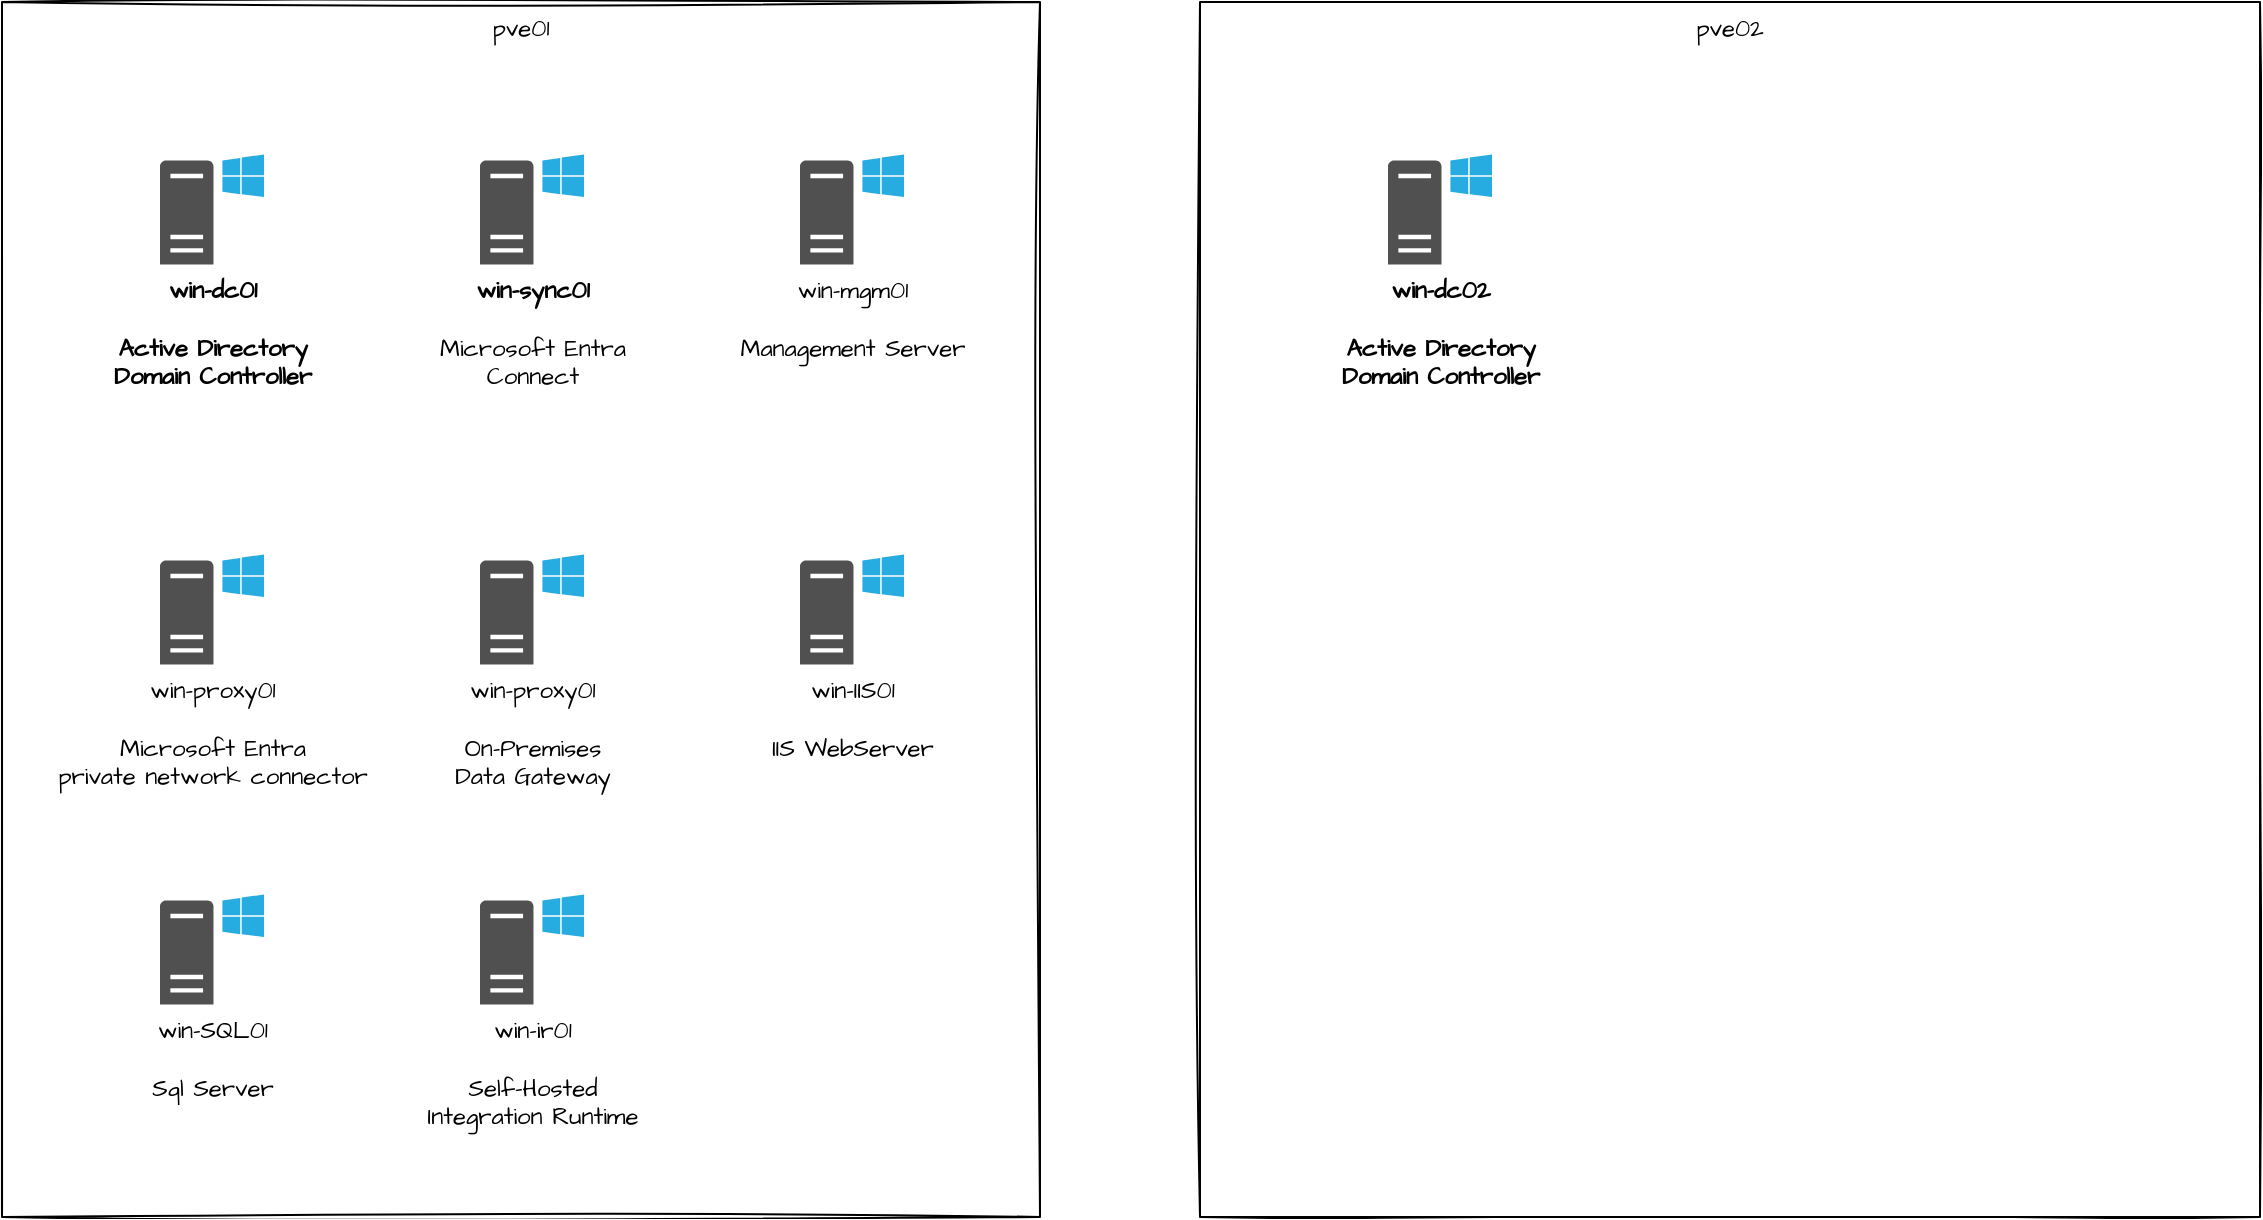<mxfile version="24.7.5">
  <diagram name="Page-1" id="u3EpvIthAehM37_VrRFz">
    <mxGraphModel dx="1493" dy="843" grid="1" gridSize="10" guides="1" tooltips="1" connect="1" arrows="1" fold="1" page="1" pageScale="1" pageWidth="1600" pageHeight="900" math="0" shadow="0">
      <root>
        <mxCell id="0" />
        <mxCell id="1" parent="0" />
        <mxCell id="hyYmvBo7X2e-KYtkuGj9-2" value="pve02" style="rounded=0;whiteSpace=wrap;html=1;sketch=1;hachureGap=4;jiggle=2;curveFitting=1;fontFamily=Architects Daughter;fontSource=https%3A%2F%2Ffonts.googleapis.com%2Fcss%3Ffamily%3DArchitects%2BDaughter;verticalAlign=top;" parent="1" vertex="1">
          <mxGeometry x="834" y="146" width="530" height="607.5" as="geometry" />
        </mxCell>
        <mxCell id="hyYmvBo7X2e-KYtkuGj9-1" value="pve01" style="rounded=0;whiteSpace=wrap;html=1;sketch=1;hachureGap=4;jiggle=2;curveFitting=1;fontFamily=Architects Daughter;fontSource=https%3A%2F%2Ffonts.googleapis.com%2Fcss%3Ffamily%3DArchitects%2BDaughter;verticalAlign=top;" parent="1" vertex="1">
          <mxGeometry x="235" y="146" width="519" height="607.5" as="geometry" />
        </mxCell>
        <mxCell id="2afv2n0QNjhBNBNMFZkI-1" value="&lt;b&gt;win-dc01&lt;br&gt;&lt;/b&gt;&lt;br&gt;&lt;b&gt;Active Directory &lt;br&gt;Domain Controller&lt;/b&gt;" style="sketch=0;pointerEvents=1;shadow=0;dashed=0;html=1;strokeColor=none;fillColor=#505050;labelPosition=center;verticalLabelPosition=bottom;verticalAlign=top;outlineConnect=0;align=center;shape=mxgraph.office.servers.windows_server;hachureGap=4;jiggle=2;curveFitting=1;fontFamily=Architects Daughter;fontSource=https%3A%2F%2Ffonts.googleapis.com%2Fcss%3Ffamily%3DArchitects%2BDaughter;" parent="1" vertex="1">
          <mxGeometry x="314" y="222.25" width="52" height="55" as="geometry" />
        </mxCell>
        <mxCell id="PuFVsdW1NZlVg10Oj2nZ-7" value="win-proxy01&lt;br&gt;&lt;br&gt;Microsoft Entra &lt;br&gt;private network connector" style="sketch=0;pointerEvents=1;shadow=0;dashed=0;html=1;strokeColor=none;fillColor=#505050;labelPosition=center;verticalLabelPosition=bottom;verticalAlign=top;outlineConnect=0;align=center;shape=mxgraph.office.servers.windows_server;hachureGap=4;jiggle=2;curveFitting=1;fontFamily=Architects Daughter;fontSource=https%3A%2F%2Ffonts.googleapis.com%2Fcss%3Ffamily%3DArchitects%2BDaughter;" parent="1" vertex="1">
          <mxGeometry x="314" y="422.25" width="52" height="55" as="geometry" />
        </mxCell>
        <mxCell id="PuFVsdW1NZlVg10Oj2nZ-8" value="&lt;div&gt;win-proxy01&lt;/div&gt;&lt;div&gt;&lt;br&gt;&lt;/div&gt;On-Premises &lt;br&gt;Data Gateway" style="sketch=0;pointerEvents=1;shadow=0;dashed=0;html=1;strokeColor=none;fillColor=#505050;labelPosition=center;verticalLabelPosition=bottom;verticalAlign=top;outlineConnect=0;align=center;shape=mxgraph.office.servers.windows_server;hachureGap=4;jiggle=2;curveFitting=1;fontFamily=Architects Daughter;fontSource=https%3A%2F%2Ffonts.googleapis.com%2Fcss%3Ffamily%3DArchitects%2BDaughter;" parent="1" vertex="1">
          <mxGeometry x="474" y="422.25" width="52" height="55" as="geometry" />
        </mxCell>
        <mxCell id="PuFVsdW1NZlVg10Oj2nZ-9" value="win-mgm01&lt;br&gt;&lt;br&gt;Management Server" style="sketch=0;pointerEvents=1;shadow=0;dashed=0;html=1;strokeColor=none;fillColor=#505050;labelPosition=center;verticalLabelPosition=bottom;verticalAlign=top;outlineConnect=0;align=center;shape=mxgraph.office.servers.windows_server;hachureGap=4;jiggle=2;curveFitting=1;fontFamily=Architects Daughter;fontSource=https%3A%2F%2Ffonts.googleapis.com%2Fcss%3Ffamily%3DArchitects%2BDaughter;" parent="1" vertex="1">
          <mxGeometry x="634" y="222.25" width="52" height="55" as="geometry" />
        </mxCell>
        <mxCell id="PuFVsdW1NZlVg10Oj2nZ-12" value="&lt;b&gt;win-sync01&lt;br&gt;&lt;/b&gt;&lt;div&gt;&lt;b&gt;&lt;br&gt;&lt;/b&gt;Microsoft Entra &lt;br&gt;Connect&lt;br&gt;&lt;/div&gt;" style="sketch=0;pointerEvents=1;shadow=0;dashed=0;html=1;strokeColor=none;fillColor=#505050;labelPosition=center;verticalLabelPosition=bottom;verticalAlign=top;outlineConnect=0;align=center;shape=mxgraph.office.servers.windows_server;hachureGap=4;jiggle=2;curveFitting=1;fontFamily=Architects Daughter;fontSource=https%3A%2F%2Ffonts.googleapis.com%2Fcss%3Ffamily%3DArchitects%2BDaughter;" parent="1" vertex="1">
          <mxGeometry x="474" y="222.25" width="52" height="55" as="geometry" />
        </mxCell>
        <mxCell id="PuFVsdW1NZlVg10Oj2nZ-13" value="&lt;div&gt;win-IIS01&lt;/div&gt;&lt;div&gt;&lt;br&gt;&lt;/div&gt;IIS WebServer" style="sketch=0;pointerEvents=1;shadow=0;dashed=0;html=1;strokeColor=none;fillColor=#505050;labelPosition=center;verticalLabelPosition=bottom;verticalAlign=top;outlineConnect=0;align=center;shape=mxgraph.office.servers.windows_server;hachureGap=4;jiggle=2;curveFitting=1;fontFamily=Architects Daughter;fontSource=https%3A%2F%2Ffonts.googleapis.com%2Fcss%3Ffamily%3DArchitects%2BDaughter;" parent="1" vertex="1">
          <mxGeometry x="634" y="422.25" width="52" height="55" as="geometry" />
        </mxCell>
        <mxCell id="PuFVsdW1NZlVg10Oj2nZ-14" value="&lt;div&gt;win-SQL01&lt;br&gt;&lt;br&gt;&lt;/div&gt;Sql Server" style="sketch=0;pointerEvents=1;shadow=0;dashed=0;html=1;strokeColor=none;fillColor=#505050;labelPosition=center;verticalLabelPosition=bottom;verticalAlign=top;outlineConnect=0;align=center;shape=mxgraph.office.servers.windows_server;hachureGap=4;jiggle=2;curveFitting=1;fontFamily=Architects Daughter;fontSource=https%3A%2F%2Ffonts.googleapis.com%2Fcss%3Ffamily%3DArchitects%2BDaughter;" parent="1" vertex="1">
          <mxGeometry x="314" y="592.25" width="52" height="55" as="geometry" />
        </mxCell>
        <mxCell id="PuFVsdW1NZlVg10Oj2nZ-15" value="&lt;div&gt;win-ir01&lt;br&gt;&lt;br&gt;&lt;/div&gt;Self-Hosted &lt;br&gt;Integration Runtime" style="sketch=0;pointerEvents=1;shadow=0;dashed=0;html=1;strokeColor=none;fillColor=#505050;labelPosition=center;verticalLabelPosition=bottom;verticalAlign=top;outlineConnect=0;align=center;shape=mxgraph.office.servers.windows_server;hachureGap=4;jiggle=2;curveFitting=1;fontFamily=Architects Daughter;fontSource=https%3A%2F%2Ffonts.googleapis.com%2Fcss%3Ffamily%3DArchitects%2BDaughter;" parent="1" vertex="1">
          <mxGeometry x="474" y="592.25" width="52" height="55" as="geometry" />
        </mxCell>
        <mxCell id="hyYmvBo7X2e-KYtkuGj9-3" value="&lt;b&gt;win-dc02&lt;br&gt;&lt;/b&gt;&lt;br&gt;&lt;b&gt;Active Directory &lt;br&gt;Domain Controller&lt;/b&gt;" style="sketch=0;pointerEvents=1;shadow=0;dashed=0;html=1;strokeColor=none;fillColor=#505050;labelPosition=center;verticalLabelPosition=bottom;verticalAlign=top;outlineConnect=0;align=center;shape=mxgraph.office.servers.windows_server;hachureGap=4;jiggle=2;curveFitting=1;fontFamily=Architects Daughter;fontSource=https%3A%2F%2Ffonts.googleapis.com%2Fcss%3Ffamily%3DArchitects%2BDaughter;" parent="1" vertex="1">
          <mxGeometry x="928" y="222.25" width="52" height="55" as="geometry" />
        </mxCell>
      </root>
    </mxGraphModel>
  </diagram>
</mxfile>
